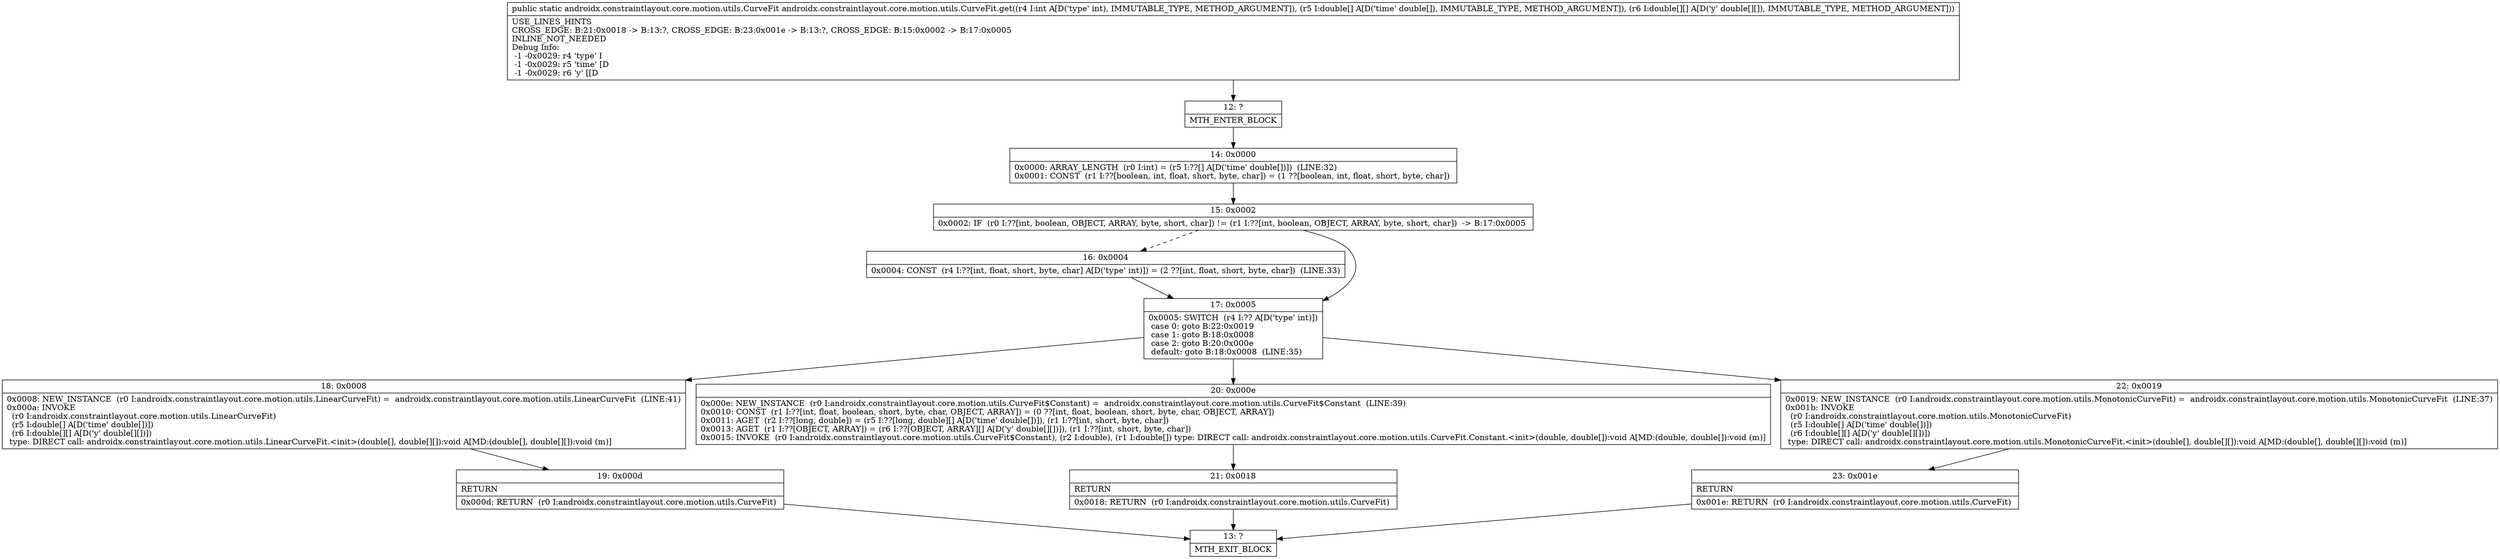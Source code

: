 digraph "CFG forandroidx.constraintlayout.core.motion.utils.CurveFit.get(I[D[[D)Landroidx\/constraintlayout\/core\/motion\/utils\/CurveFit;" {
Node_12 [shape=record,label="{12\:\ ?|MTH_ENTER_BLOCK\l}"];
Node_14 [shape=record,label="{14\:\ 0x0000|0x0000: ARRAY_LENGTH  (r0 I:int) = (r5 I:??[] A[D('time' double[])])  (LINE:32)\l0x0001: CONST  (r1 I:??[boolean, int, float, short, byte, char]) = (1 ??[boolean, int, float, short, byte, char]) \l}"];
Node_15 [shape=record,label="{15\:\ 0x0002|0x0002: IF  (r0 I:??[int, boolean, OBJECT, ARRAY, byte, short, char]) != (r1 I:??[int, boolean, OBJECT, ARRAY, byte, short, char])  \-\> B:17:0x0005 \l}"];
Node_16 [shape=record,label="{16\:\ 0x0004|0x0004: CONST  (r4 I:??[int, float, short, byte, char] A[D('type' int)]) = (2 ??[int, float, short, byte, char])  (LINE:33)\l}"];
Node_17 [shape=record,label="{17\:\ 0x0005|0x0005: SWITCH  (r4 I:?? A[D('type' int)])\l case 0: goto B:22:0x0019\l case 1: goto B:18:0x0008\l case 2: goto B:20:0x000e\l default: goto B:18:0x0008  (LINE:35)\l}"];
Node_18 [shape=record,label="{18\:\ 0x0008|0x0008: NEW_INSTANCE  (r0 I:androidx.constraintlayout.core.motion.utils.LinearCurveFit) =  androidx.constraintlayout.core.motion.utils.LinearCurveFit  (LINE:41)\l0x000a: INVOKE  \l  (r0 I:androidx.constraintlayout.core.motion.utils.LinearCurveFit)\l  (r5 I:double[] A[D('time' double[])])\l  (r6 I:double[][] A[D('y' double[][])])\l type: DIRECT call: androidx.constraintlayout.core.motion.utils.LinearCurveFit.\<init\>(double[], double[][]):void A[MD:(double[], double[][]):void (m)]\l}"];
Node_19 [shape=record,label="{19\:\ 0x000d|RETURN\l|0x000d: RETURN  (r0 I:androidx.constraintlayout.core.motion.utils.CurveFit) \l}"];
Node_13 [shape=record,label="{13\:\ ?|MTH_EXIT_BLOCK\l}"];
Node_20 [shape=record,label="{20\:\ 0x000e|0x000e: NEW_INSTANCE  (r0 I:androidx.constraintlayout.core.motion.utils.CurveFit$Constant) =  androidx.constraintlayout.core.motion.utils.CurveFit$Constant  (LINE:39)\l0x0010: CONST  (r1 I:??[int, float, boolean, short, byte, char, OBJECT, ARRAY]) = (0 ??[int, float, boolean, short, byte, char, OBJECT, ARRAY]) \l0x0011: AGET  (r2 I:??[long, double]) = (r5 I:??[long, double][] A[D('time' double[])]), (r1 I:??[int, short, byte, char]) \l0x0013: AGET  (r1 I:??[OBJECT, ARRAY]) = (r6 I:??[OBJECT, ARRAY][] A[D('y' double[][])]), (r1 I:??[int, short, byte, char]) \l0x0015: INVOKE  (r0 I:androidx.constraintlayout.core.motion.utils.CurveFit$Constant), (r2 I:double), (r1 I:double[]) type: DIRECT call: androidx.constraintlayout.core.motion.utils.CurveFit.Constant.\<init\>(double, double[]):void A[MD:(double, double[]):void (m)]\l}"];
Node_21 [shape=record,label="{21\:\ 0x0018|RETURN\l|0x0018: RETURN  (r0 I:androidx.constraintlayout.core.motion.utils.CurveFit) \l}"];
Node_22 [shape=record,label="{22\:\ 0x0019|0x0019: NEW_INSTANCE  (r0 I:androidx.constraintlayout.core.motion.utils.MonotonicCurveFit) =  androidx.constraintlayout.core.motion.utils.MonotonicCurveFit  (LINE:37)\l0x001b: INVOKE  \l  (r0 I:androidx.constraintlayout.core.motion.utils.MonotonicCurveFit)\l  (r5 I:double[] A[D('time' double[])])\l  (r6 I:double[][] A[D('y' double[][])])\l type: DIRECT call: androidx.constraintlayout.core.motion.utils.MonotonicCurveFit.\<init\>(double[], double[][]):void A[MD:(double[], double[][]):void (m)]\l}"];
Node_23 [shape=record,label="{23\:\ 0x001e|RETURN\l|0x001e: RETURN  (r0 I:androidx.constraintlayout.core.motion.utils.CurveFit) \l}"];
MethodNode[shape=record,label="{public static androidx.constraintlayout.core.motion.utils.CurveFit androidx.constraintlayout.core.motion.utils.CurveFit.get((r4 I:int A[D('type' int), IMMUTABLE_TYPE, METHOD_ARGUMENT]), (r5 I:double[] A[D('time' double[]), IMMUTABLE_TYPE, METHOD_ARGUMENT]), (r6 I:double[][] A[D('y' double[][]), IMMUTABLE_TYPE, METHOD_ARGUMENT]))  | USE_LINES_HINTS\lCROSS_EDGE: B:21:0x0018 \-\> B:13:?, CROSS_EDGE: B:23:0x001e \-\> B:13:?, CROSS_EDGE: B:15:0x0002 \-\> B:17:0x0005\lINLINE_NOT_NEEDED\lDebug Info:\l  \-1 \-0x0029: r4 'type' I\l  \-1 \-0x0029: r5 'time' [D\l  \-1 \-0x0029: r6 'y' [[D\l}"];
MethodNode -> Node_12;Node_12 -> Node_14;
Node_14 -> Node_15;
Node_15 -> Node_16[style=dashed];
Node_15 -> Node_17;
Node_16 -> Node_17;
Node_17 -> Node_18;
Node_17 -> Node_20;
Node_17 -> Node_22;
Node_18 -> Node_19;
Node_19 -> Node_13;
Node_20 -> Node_21;
Node_21 -> Node_13;
Node_22 -> Node_23;
Node_23 -> Node_13;
}

